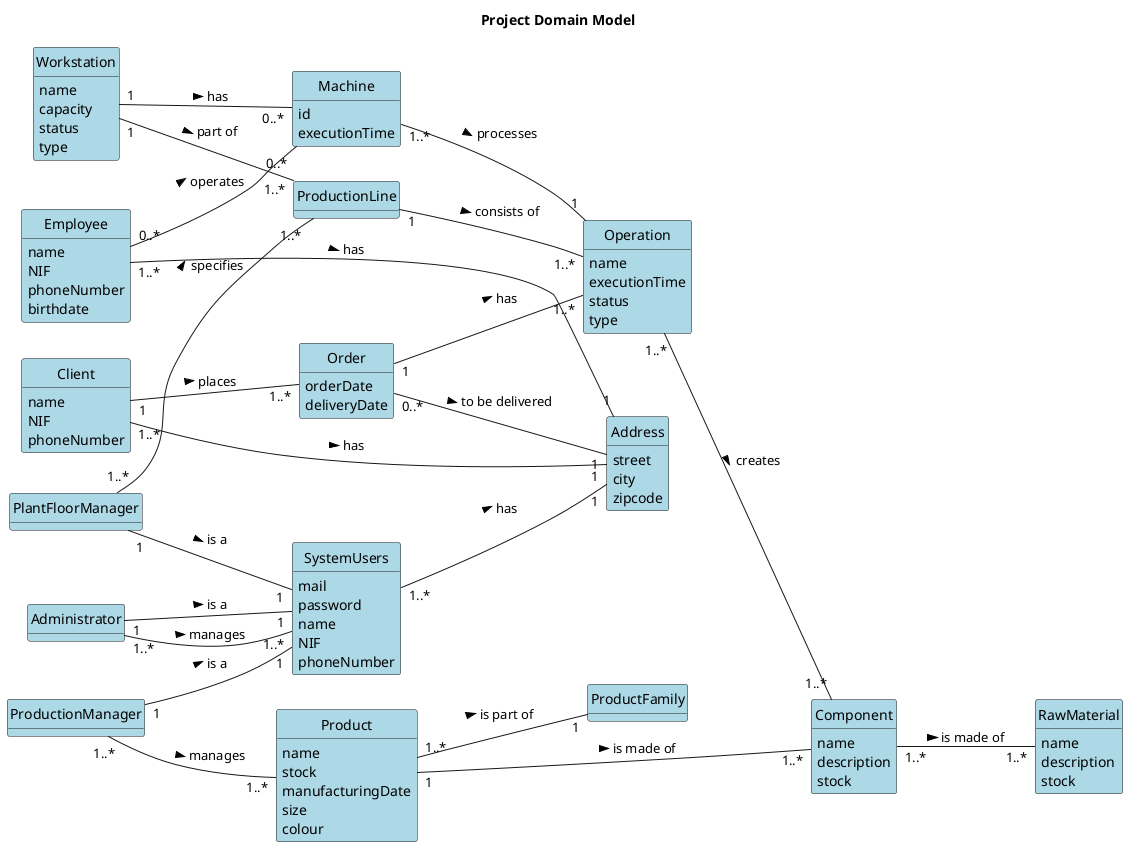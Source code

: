 @startuml
skinparam classBackgroundColor #ADD8E6
skinparam packageStyle rectangle
skinparam shadowing false
skinparam classAttributeIconSize 0
hide circle
hide methods
left to right direction

title Project Domain Model

class ProductionLine{

}
class Administrator{

}
class SystemUsers{
    mail
    password
    name
    NIF
    phoneNumber
}
class PlantFloorManager{

}
class ProductionManager{

}

class RawMaterial {
    name
    description
    stock
}

class Product {
    name
    stock
    manufacturingDate
    size
    colour
}

class Component {
    name
    description
    stock
}

class Machine {
    id
    executionTime
}

class Employee {
    name
    NIF
    phoneNumber
    birthdate
}

class Operation {
    name
    executionTime
    status
    type
}

class Workstation {
    name
    capacity
    status
    type
}

'class Factory {
   ' name
   ' specialty
'}

class Order {
    product(s)
    orderDate
    deliveryDate
}

class Client {
    name
    NIF
    phoneNumber
}

class Address {
    street
    city
    zipcode
}

class ProductFamily {

}

Administrator"1" -- "1" SystemUsers: is a >
ProductionManager"1" -- "1" SystemUsers: is a >
PlantFloorManager"1" -- "1" SystemUsers: is a >
Administrator"1..*" -- "1..*" SystemUsers: manages >
PlantFloorManager"1..*" -- "1..*" ProductionLine: specifies >
Workstation "1" -- "0..*" Machine: has >
ProductionManager "1..*" -- "1..*" Product: manages >
Component "1..*" -- "1..*" RawMaterial: is made of >
Product "1" -- "1..*" Component : is made of >
'Component "1" -- "1..*" Operation : is related to >
'RawMaterial "1" -- "1..*" Operation : is related to >
Operation "1..*" -- "1..*" Component : creates >
Order "1" -- "1..*" Operation : has >
'assumindo que não existem encomendas iguais
Client "1" -- "1..*" Order : places >
Machine "1..*" -- "1" Operation : processes >
Employee "0..*" -- "0..*" Machine : operates >
Workstation "1" -- "1..*" ProductionLine : part of >
'Factory "1" -- "1..*" Workstation : has >

Client "1..*" -- "1" Address : has >
'Factory "1" -- "1" Address : has >
Order "0..*" -- "1" Address : to be delivered >
Employee "1..*" -- "1" Address : has >
SystemUsers "1..*" -- "1" Address : has >

Product "1..*" -- "1" ProductFamily : is part of >
ProductionLine "1" -- "1..*" Operation : consists of >
@enduml